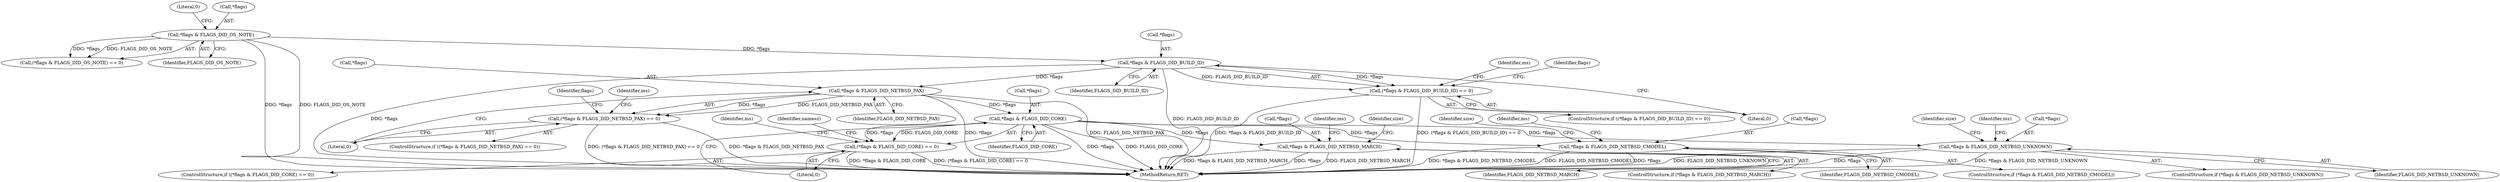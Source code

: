 digraph "0_file_65437cee25199dbd385fb35901bc0011e164276c@pointer" {
"1000267" [label="(Call,*flags & FLAGS_DID_BUILD_ID)"];
"1000246" [label="(Call,*flags & FLAGS_DID_OS_NOTE)"];
"1000266" [label="(Call,(*flags & FLAGS_DID_BUILD_ID) == 0)"];
"1000288" [label="(Call,*flags & FLAGS_DID_NETBSD_PAX)"];
"1000287" [label="(Call,(*flags & FLAGS_DID_NETBSD_PAX) == 0)"];
"1000309" [label="(Call,*flags & FLAGS_DID_CORE)"];
"1000308" [label="(Call,(*flags & FLAGS_DID_CORE) == 0)"];
"1000354" [label="(Call,*flags & FLAGS_DID_NETBSD_MARCH)"];
"1000381" [label="(Call,*flags & FLAGS_DID_NETBSD_CMODEL)"];
"1000408" [label="(Call,*flags & FLAGS_DID_NETBSD_UNKNOWN)"];
"1000354" [label="(Call,*flags & FLAGS_DID_NETBSD_MARCH)"];
"1000291" [label="(Identifier,FLAGS_DID_NETBSD_PAX)"];
"1000309" [label="(Call,*flags & FLAGS_DID_CORE)"];
"1000287" [label="(Call,(*flags & FLAGS_DID_NETBSD_PAX) == 0)"];
"1000382" [label="(Call,*flags)"];
"1000249" [label="(Identifier,FLAGS_DID_OS_NOTE)"];
"1000266" [label="(Call,(*flags & FLAGS_DID_BUILD_ID) == 0)"];
"1000413" [label="(Identifier,size)"];
"1000246" [label="(Call,*flags & FLAGS_DID_OS_NOTE)"];
"1000381" [label="(Call,*flags & FLAGS_DID_NETBSD_CMODEL)"];
"1000289" [label="(Call,*flags)"];
"1000270" [label="(Identifier,FLAGS_DID_BUILD_ID)"];
"1000380" [label="(ControlStructure,if (*flags & FLAGS_DID_NETBSD_CMODEL))"];
"1000271" [label="(Literal,0)"];
"1000290" [label="(Identifier,flags)"];
"1000408" [label="(Call,*flags & FLAGS_DID_NETBSD_UNKNOWN)"];
"1000288" [label="(Call,*flags & FLAGS_DID_NETBSD_PAX)"];
"1000267" [label="(Call,*flags & FLAGS_DID_BUILD_ID)"];
"1000417" [label="(Identifier,ms)"];
"1000313" [label="(Literal,0)"];
"1000311" [label="(Identifier,flags)"];
"1000386" [label="(Identifier,size)"];
"1000310" [label="(Call,*flags)"];
"1000245" [label="(Call,(*flags & FLAGS_DID_OS_NOTE) == 0)"];
"1000407" [label="(ControlStructure,if (*flags & FLAGS_DID_NETBSD_UNKNOWN))"];
"1000275" [label="(Identifier,ms)"];
"1000333" [label="(Identifier,namesz)"];
"1000296" [label="(Identifier,ms)"];
"1000292" [label="(Literal,0)"];
"1000429" [label="(MethodReturn,RET)"];
"1000317" [label="(Identifier,ms)"];
"1000250" [label="(Literal,0)"];
"1000357" [label="(Identifier,FLAGS_DID_NETBSD_MARCH)"];
"1000247" [label="(Call,*flags)"];
"1000390" [label="(Identifier,ms)"];
"1000355" [label="(Call,*flags)"];
"1000307" [label="(ControlStructure,if ((*flags & FLAGS_DID_CORE) == 0))"];
"1000286" [label="(ControlStructure,if ((*flags & FLAGS_DID_NETBSD_PAX) == 0))"];
"1000353" [label="(ControlStructure,if (*flags & FLAGS_DID_NETBSD_MARCH))"];
"1000265" [label="(ControlStructure,if ((*flags & FLAGS_DID_BUILD_ID) == 0))"];
"1000384" [label="(Identifier,FLAGS_DID_NETBSD_CMODEL)"];
"1000411" [label="(Identifier,FLAGS_DID_NETBSD_UNKNOWN)"];
"1000308" [label="(Call,(*flags & FLAGS_DID_CORE) == 0)"];
"1000312" [label="(Identifier,FLAGS_DID_CORE)"];
"1000363" [label="(Identifier,ms)"];
"1000268" [label="(Call,*flags)"];
"1000359" [label="(Identifier,size)"];
"1000409" [label="(Call,*flags)"];
"1000267" -> "1000266"  [label="AST: "];
"1000267" -> "1000270"  [label="CFG: "];
"1000268" -> "1000267"  [label="AST: "];
"1000270" -> "1000267"  [label="AST: "];
"1000271" -> "1000267"  [label="CFG: "];
"1000267" -> "1000429"  [label="DDG: *flags"];
"1000267" -> "1000429"  [label="DDG: FLAGS_DID_BUILD_ID"];
"1000267" -> "1000266"  [label="DDG: *flags"];
"1000267" -> "1000266"  [label="DDG: FLAGS_DID_BUILD_ID"];
"1000246" -> "1000267"  [label="DDG: *flags"];
"1000267" -> "1000288"  [label="DDG: *flags"];
"1000246" -> "1000245"  [label="AST: "];
"1000246" -> "1000249"  [label="CFG: "];
"1000247" -> "1000246"  [label="AST: "];
"1000249" -> "1000246"  [label="AST: "];
"1000250" -> "1000246"  [label="CFG: "];
"1000246" -> "1000429"  [label="DDG: *flags"];
"1000246" -> "1000429"  [label="DDG: FLAGS_DID_OS_NOTE"];
"1000246" -> "1000245"  [label="DDG: *flags"];
"1000246" -> "1000245"  [label="DDG: FLAGS_DID_OS_NOTE"];
"1000266" -> "1000265"  [label="AST: "];
"1000266" -> "1000271"  [label="CFG: "];
"1000271" -> "1000266"  [label="AST: "];
"1000275" -> "1000266"  [label="CFG: "];
"1000290" -> "1000266"  [label="CFG: "];
"1000266" -> "1000429"  [label="DDG: *flags & FLAGS_DID_BUILD_ID"];
"1000266" -> "1000429"  [label="DDG: (*flags & FLAGS_DID_BUILD_ID) == 0"];
"1000288" -> "1000287"  [label="AST: "];
"1000288" -> "1000291"  [label="CFG: "];
"1000289" -> "1000288"  [label="AST: "];
"1000291" -> "1000288"  [label="AST: "];
"1000292" -> "1000288"  [label="CFG: "];
"1000288" -> "1000429"  [label="DDG: FLAGS_DID_NETBSD_PAX"];
"1000288" -> "1000429"  [label="DDG: *flags"];
"1000288" -> "1000287"  [label="DDG: *flags"];
"1000288" -> "1000287"  [label="DDG: FLAGS_DID_NETBSD_PAX"];
"1000288" -> "1000309"  [label="DDG: *flags"];
"1000287" -> "1000286"  [label="AST: "];
"1000287" -> "1000292"  [label="CFG: "];
"1000292" -> "1000287"  [label="AST: "];
"1000296" -> "1000287"  [label="CFG: "];
"1000311" -> "1000287"  [label="CFG: "];
"1000287" -> "1000429"  [label="DDG: (*flags & FLAGS_DID_NETBSD_PAX) == 0"];
"1000287" -> "1000429"  [label="DDG: *flags & FLAGS_DID_NETBSD_PAX"];
"1000309" -> "1000308"  [label="AST: "];
"1000309" -> "1000312"  [label="CFG: "];
"1000310" -> "1000309"  [label="AST: "];
"1000312" -> "1000309"  [label="AST: "];
"1000313" -> "1000309"  [label="CFG: "];
"1000309" -> "1000429"  [label="DDG: *flags"];
"1000309" -> "1000429"  [label="DDG: FLAGS_DID_CORE"];
"1000309" -> "1000308"  [label="DDG: *flags"];
"1000309" -> "1000308"  [label="DDG: FLAGS_DID_CORE"];
"1000309" -> "1000354"  [label="DDG: *flags"];
"1000309" -> "1000381"  [label="DDG: *flags"];
"1000309" -> "1000408"  [label="DDG: *flags"];
"1000308" -> "1000307"  [label="AST: "];
"1000308" -> "1000313"  [label="CFG: "];
"1000313" -> "1000308"  [label="AST: "];
"1000317" -> "1000308"  [label="CFG: "];
"1000333" -> "1000308"  [label="CFG: "];
"1000308" -> "1000429"  [label="DDG: *flags & FLAGS_DID_CORE"];
"1000308" -> "1000429"  [label="DDG: (*flags & FLAGS_DID_CORE) == 0"];
"1000354" -> "1000353"  [label="AST: "];
"1000354" -> "1000357"  [label="CFG: "];
"1000355" -> "1000354"  [label="AST: "];
"1000357" -> "1000354"  [label="AST: "];
"1000359" -> "1000354"  [label="CFG: "];
"1000363" -> "1000354"  [label="CFG: "];
"1000354" -> "1000429"  [label="DDG: FLAGS_DID_NETBSD_MARCH"];
"1000354" -> "1000429"  [label="DDG: *flags & FLAGS_DID_NETBSD_MARCH"];
"1000354" -> "1000429"  [label="DDG: *flags"];
"1000381" -> "1000380"  [label="AST: "];
"1000381" -> "1000384"  [label="CFG: "];
"1000382" -> "1000381"  [label="AST: "];
"1000384" -> "1000381"  [label="AST: "];
"1000386" -> "1000381"  [label="CFG: "];
"1000390" -> "1000381"  [label="CFG: "];
"1000381" -> "1000429"  [label="DDG: FLAGS_DID_NETBSD_CMODEL"];
"1000381" -> "1000429"  [label="DDG: *flags"];
"1000381" -> "1000429"  [label="DDG: *flags & FLAGS_DID_NETBSD_CMODEL"];
"1000408" -> "1000407"  [label="AST: "];
"1000408" -> "1000411"  [label="CFG: "];
"1000409" -> "1000408"  [label="AST: "];
"1000411" -> "1000408"  [label="AST: "];
"1000413" -> "1000408"  [label="CFG: "];
"1000417" -> "1000408"  [label="CFG: "];
"1000408" -> "1000429"  [label="DDG: FLAGS_DID_NETBSD_UNKNOWN"];
"1000408" -> "1000429"  [label="DDG: *flags"];
"1000408" -> "1000429"  [label="DDG: *flags & FLAGS_DID_NETBSD_UNKNOWN"];
}

